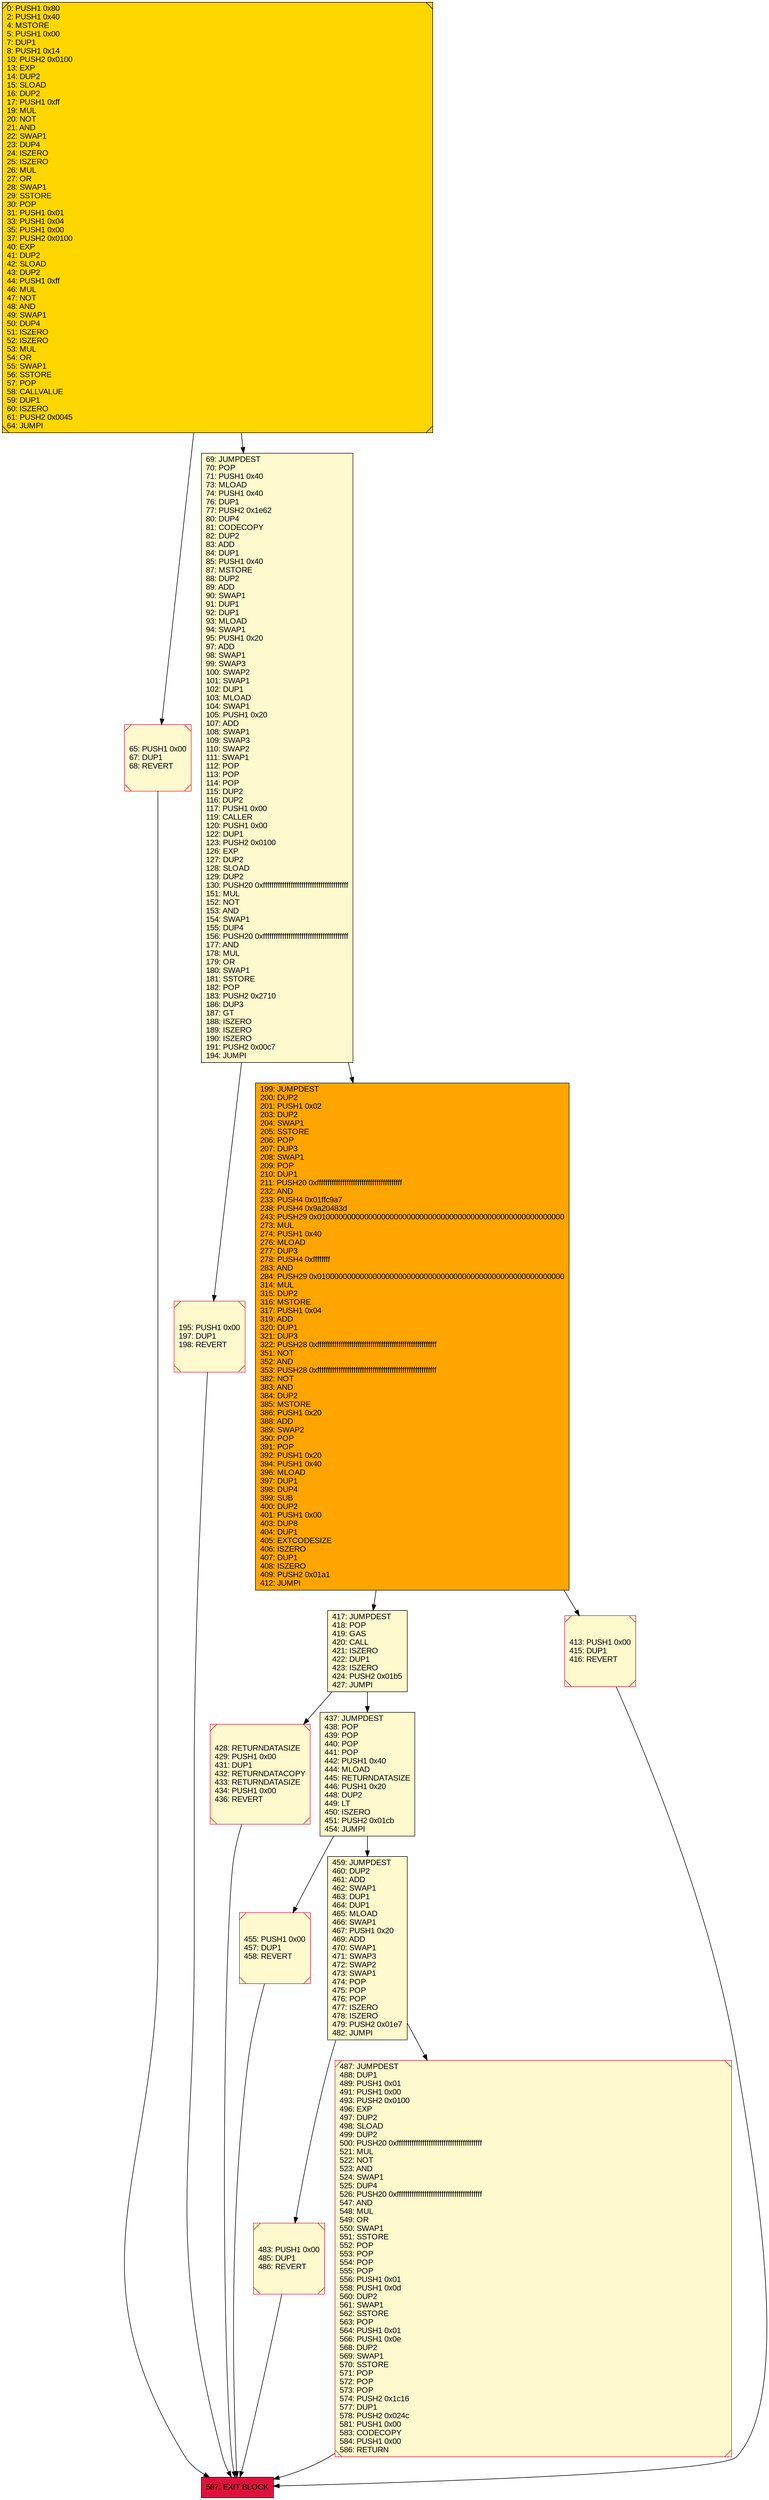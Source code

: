 digraph G {
bgcolor=transparent rankdir=UD;
node [shape=box style=filled color=black fillcolor=white fontname=arial fontcolor=black];
65 [label="65: PUSH1 0x00\l67: DUP1\l68: REVERT\l" fillcolor=lemonchiffon shape=Msquare color=crimson ];
0 [label="0: PUSH1 0x80\l2: PUSH1 0x40\l4: MSTORE\l5: PUSH1 0x00\l7: DUP1\l8: PUSH1 0x14\l10: PUSH2 0x0100\l13: EXP\l14: DUP2\l15: SLOAD\l16: DUP2\l17: PUSH1 0xff\l19: MUL\l20: NOT\l21: AND\l22: SWAP1\l23: DUP4\l24: ISZERO\l25: ISZERO\l26: MUL\l27: OR\l28: SWAP1\l29: SSTORE\l30: POP\l31: PUSH1 0x01\l33: PUSH1 0x04\l35: PUSH1 0x00\l37: PUSH2 0x0100\l40: EXP\l41: DUP2\l42: SLOAD\l43: DUP2\l44: PUSH1 0xff\l46: MUL\l47: NOT\l48: AND\l49: SWAP1\l50: DUP4\l51: ISZERO\l52: ISZERO\l53: MUL\l54: OR\l55: SWAP1\l56: SSTORE\l57: POP\l58: CALLVALUE\l59: DUP1\l60: ISZERO\l61: PUSH2 0x0045\l64: JUMPI\l" fillcolor=lemonchiffon shape=Msquare fillcolor=gold ];
195 [label="195: PUSH1 0x00\l197: DUP1\l198: REVERT\l" fillcolor=lemonchiffon shape=Msquare color=crimson ];
483 [label="483: PUSH1 0x00\l485: DUP1\l486: REVERT\l" fillcolor=lemonchiffon shape=Msquare color=crimson ];
455 [label="455: PUSH1 0x00\l457: DUP1\l458: REVERT\l" fillcolor=lemonchiffon shape=Msquare color=crimson ];
587 [label="587: EXIT BLOCK\l" fillcolor=crimson ];
459 [label="459: JUMPDEST\l460: DUP2\l461: ADD\l462: SWAP1\l463: DUP1\l464: DUP1\l465: MLOAD\l466: SWAP1\l467: PUSH1 0x20\l469: ADD\l470: SWAP1\l471: SWAP3\l472: SWAP2\l473: SWAP1\l474: POP\l475: POP\l476: POP\l477: ISZERO\l478: ISZERO\l479: PUSH2 0x01e7\l482: JUMPI\l" fillcolor=lemonchiffon ];
69 [label="69: JUMPDEST\l70: POP\l71: PUSH1 0x40\l73: MLOAD\l74: PUSH1 0x40\l76: DUP1\l77: PUSH2 0x1e62\l80: DUP4\l81: CODECOPY\l82: DUP2\l83: ADD\l84: DUP1\l85: PUSH1 0x40\l87: MSTORE\l88: DUP2\l89: ADD\l90: SWAP1\l91: DUP1\l92: DUP1\l93: MLOAD\l94: SWAP1\l95: PUSH1 0x20\l97: ADD\l98: SWAP1\l99: SWAP3\l100: SWAP2\l101: SWAP1\l102: DUP1\l103: MLOAD\l104: SWAP1\l105: PUSH1 0x20\l107: ADD\l108: SWAP1\l109: SWAP3\l110: SWAP2\l111: SWAP1\l112: POP\l113: POP\l114: POP\l115: DUP2\l116: DUP2\l117: PUSH1 0x00\l119: CALLER\l120: PUSH1 0x00\l122: DUP1\l123: PUSH2 0x0100\l126: EXP\l127: DUP2\l128: SLOAD\l129: DUP2\l130: PUSH20 0xffffffffffffffffffffffffffffffffffffffff\l151: MUL\l152: NOT\l153: AND\l154: SWAP1\l155: DUP4\l156: PUSH20 0xffffffffffffffffffffffffffffffffffffffff\l177: AND\l178: MUL\l179: OR\l180: SWAP1\l181: SSTORE\l182: POP\l183: PUSH2 0x2710\l186: DUP3\l187: GT\l188: ISZERO\l189: ISZERO\l190: ISZERO\l191: PUSH2 0x00c7\l194: JUMPI\l" fillcolor=lemonchiffon ];
417 [label="417: JUMPDEST\l418: POP\l419: GAS\l420: CALL\l421: ISZERO\l422: DUP1\l423: ISZERO\l424: PUSH2 0x01b5\l427: JUMPI\l" fillcolor=lemonchiffon ];
428 [label="428: RETURNDATASIZE\l429: PUSH1 0x00\l431: DUP1\l432: RETURNDATACOPY\l433: RETURNDATASIZE\l434: PUSH1 0x00\l436: REVERT\l" fillcolor=lemonchiffon shape=Msquare color=crimson ];
437 [label="437: JUMPDEST\l438: POP\l439: POP\l440: POP\l441: POP\l442: PUSH1 0x40\l444: MLOAD\l445: RETURNDATASIZE\l446: PUSH1 0x20\l448: DUP2\l449: LT\l450: ISZERO\l451: PUSH2 0x01cb\l454: JUMPI\l" fillcolor=lemonchiffon ];
413 [label="413: PUSH1 0x00\l415: DUP1\l416: REVERT\l" fillcolor=lemonchiffon shape=Msquare color=crimson ];
199 [label="199: JUMPDEST\l200: DUP2\l201: PUSH1 0x02\l203: DUP2\l204: SWAP1\l205: SSTORE\l206: POP\l207: DUP3\l208: SWAP1\l209: POP\l210: DUP1\l211: PUSH20 0xffffffffffffffffffffffffffffffffffffffff\l232: AND\l233: PUSH4 0x01ffc9a7\l238: PUSH4 0x9a20483d\l243: PUSH29 0x0100000000000000000000000000000000000000000000000000000000\l273: MUL\l274: PUSH1 0x40\l276: MLOAD\l277: DUP3\l278: PUSH4 0xffffffff\l283: AND\l284: PUSH29 0x0100000000000000000000000000000000000000000000000000000000\l314: MUL\l315: DUP2\l316: MSTORE\l317: PUSH1 0x04\l319: ADD\l320: DUP1\l321: DUP3\l322: PUSH28 0xffffffffffffffffffffffffffffffffffffffffffffffffffffffff\l351: NOT\l352: AND\l353: PUSH28 0xffffffffffffffffffffffffffffffffffffffffffffffffffffffff\l382: NOT\l383: AND\l384: DUP2\l385: MSTORE\l386: PUSH1 0x20\l388: ADD\l389: SWAP2\l390: POP\l391: POP\l392: PUSH1 0x20\l394: PUSH1 0x40\l396: MLOAD\l397: DUP1\l398: DUP4\l399: SUB\l400: DUP2\l401: PUSH1 0x00\l403: DUP8\l404: DUP1\l405: EXTCODESIZE\l406: ISZERO\l407: DUP1\l408: ISZERO\l409: PUSH2 0x01a1\l412: JUMPI\l" fillcolor=orange ];
487 [label="487: JUMPDEST\l488: DUP1\l489: PUSH1 0x01\l491: PUSH1 0x00\l493: PUSH2 0x0100\l496: EXP\l497: DUP2\l498: SLOAD\l499: DUP2\l500: PUSH20 0xffffffffffffffffffffffffffffffffffffffff\l521: MUL\l522: NOT\l523: AND\l524: SWAP1\l525: DUP4\l526: PUSH20 0xffffffffffffffffffffffffffffffffffffffff\l547: AND\l548: MUL\l549: OR\l550: SWAP1\l551: SSTORE\l552: POP\l553: POP\l554: POP\l555: POP\l556: PUSH1 0x01\l558: PUSH1 0x0d\l560: DUP2\l561: SWAP1\l562: SSTORE\l563: POP\l564: PUSH1 0x01\l566: PUSH1 0x0e\l568: DUP2\l569: SWAP1\l570: SSTORE\l571: POP\l572: POP\l573: POP\l574: PUSH2 0x1c16\l577: DUP1\l578: PUSH2 0x024c\l581: PUSH1 0x00\l583: CODECOPY\l584: PUSH1 0x00\l586: RETURN\l" fillcolor=lemonchiffon shape=Msquare color=crimson ];
0 -> 65;
199 -> 413;
417 -> 428;
195 -> 587;
483 -> 587;
69 -> 199;
65 -> 587;
199 -> 417;
437 -> 459;
455 -> 587;
417 -> 437;
459 -> 487;
459 -> 483;
487 -> 587;
0 -> 69;
69 -> 195;
413 -> 587;
428 -> 587;
437 -> 455;
}
